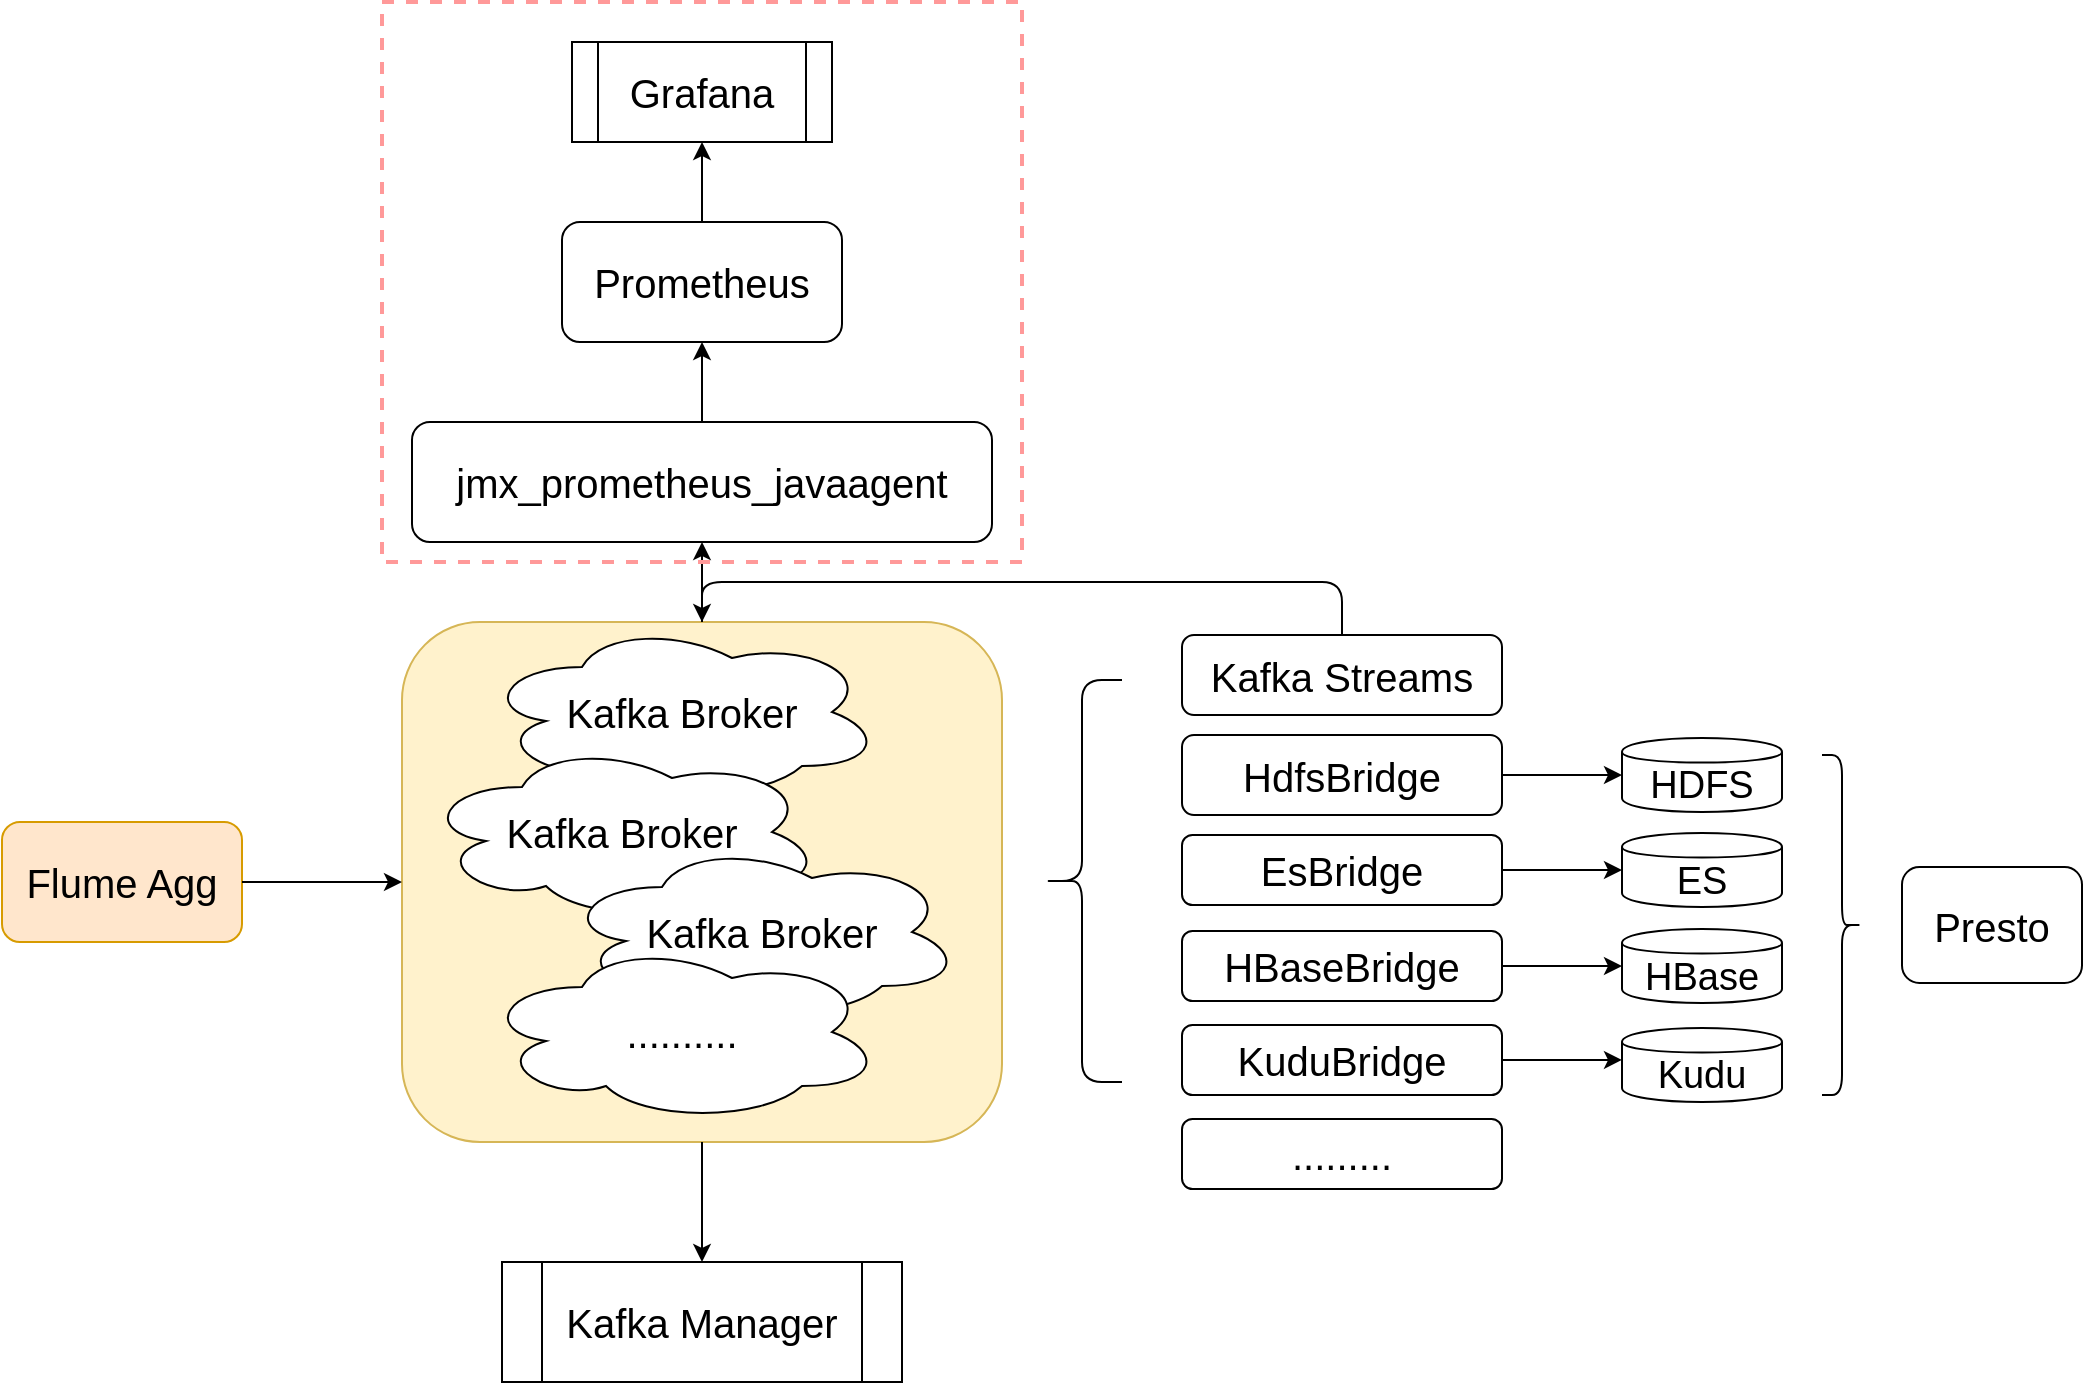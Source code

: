 <mxfile version="13.0.8" type="github">
  <diagram id="yvnWV6pOyZVBDLrMJ3C2" name="第 1 页">
    <mxGraphModel dx="1468" dy="807" grid="1" gridSize="10" guides="1" tooltips="1" connect="1" arrows="1" fold="1" page="1" pageScale="1" pageWidth="1920" pageHeight="1200" math="0" shadow="0">
      <root>
        <mxCell id="0" />
        <mxCell id="1" parent="0" />
        <mxCell id="a-y7HeUbZQsTOK5yy_fq-21" value="" style="rounded=1;whiteSpace=wrap;html=1;strokeColor=#d6b656;strokeWidth=1;fillColor=#fff2cc;" vertex="1" parent="1">
          <mxGeometry x="340" y="360" width="300" height="260" as="geometry" />
        </mxCell>
        <mxCell id="a-y7HeUbZQsTOK5yy_fq-9" value="&lt;font style=&quot;font-size: 20px&quot;&gt;Kafka Manager&lt;/font&gt;" style="shape=process;whiteSpace=wrap;html=1;backgroundOutline=1;fillColor=none;" vertex="1" parent="1">
          <mxGeometry x="390" y="680" width="200" height="60" as="geometry" />
        </mxCell>
        <mxCell id="a-y7HeUbZQsTOK5yy_fq-10" value="&lt;font style=&quot;font-size: 20px&quot;&gt;jmx_prometheus_javaagent&lt;/font&gt;" style="rounded=1;whiteSpace=wrap;html=1;fillColor=none;" vertex="1" parent="1">
          <mxGeometry x="345" y="260" width="290" height="60" as="geometry" />
        </mxCell>
        <mxCell id="a-y7HeUbZQsTOK5yy_fq-12" value="&lt;font style=&quot;font-size: 20px&quot;&gt;Prometheus&lt;/font&gt;" style="rounded=1;whiteSpace=wrap;html=1;fillColor=none;" vertex="1" parent="1">
          <mxGeometry x="420" y="160" width="140" height="60" as="geometry" />
        </mxCell>
        <mxCell id="a-y7HeUbZQsTOK5yy_fq-15" value="&lt;span style=&quot;font-size: 20px&quot;&gt;Grafana&lt;/span&gt;" style="shape=process;whiteSpace=wrap;html=1;backgroundOutline=1;fillColor=none;" vertex="1" parent="1">
          <mxGeometry x="425" y="70" width="130" height="50" as="geometry" />
        </mxCell>
        <mxCell id="a-y7HeUbZQsTOK5yy_fq-16" value="" style="endArrow=classic;html=1;exitX=0.5;exitY=0;exitDx=0;exitDy=0;entryX=0.5;entryY=1;entryDx=0;entryDy=0;" edge="1" parent="1" source="a-y7HeUbZQsTOK5yy_fq-21" target="a-y7HeUbZQsTOK5yy_fq-10">
          <mxGeometry width="50" height="50" relative="1" as="geometry">
            <mxPoint x="490" y="360" as="sourcePoint" />
            <mxPoint x="770" y="360" as="targetPoint" />
          </mxGeometry>
        </mxCell>
        <mxCell id="a-y7HeUbZQsTOK5yy_fq-17" value="" style="endArrow=classic;html=1;exitX=0.5;exitY=0;exitDx=0;exitDy=0;" edge="1" parent="1" source="a-y7HeUbZQsTOK5yy_fq-10" target="a-y7HeUbZQsTOK5yy_fq-12">
          <mxGeometry width="50" height="50" relative="1" as="geometry">
            <mxPoint x="320" y="230" as="sourcePoint" />
            <mxPoint x="370" y="180" as="targetPoint" />
          </mxGeometry>
        </mxCell>
        <mxCell id="a-y7HeUbZQsTOK5yy_fq-18" value="" style="endArrow=classic;html=1;exitX=0.5;exitY=0;exitDx=0;exitDy=0;entryX=0.5;entryY=1;entryDx=0;entryDy=0;" edge="1" parent="1" source="a-y7HeUbZQsTOK5yy_fq-12" target="a-y7HeUbZQsTOK5yy_fq-15">
          <mxGeometry width="50" height="50" relative="1" as="geometry">
            <mxPoint x="320" y="180" as="sourcePoint" />
            <mxPoint x="370" y="130" as="targetPoint" />
          </mxGeometry>
        </mxCell>
        <mxCell id="a-y7HeUbZQsTOK5yy_fq-20" value="" style="rounded=0;whiteSpace=wrap;html=1;fillColor=none;dashed=1;strokeColor=#FF9999;strokeWidth=2;" vertex="1" parent="1">
          <mxGeometry x="330" y="50" width="320" height="280" as="geometry" />
        </mxCell>
        <mxCell id="a-y7HeUbZQsTOK5yy_fq-1" value="&lt;font style=&quot;font-size: 20px&quot;&gt;Kafka Broker&lt;/font&gt;" style="ellipse;shape=cloud;whiteSpace=wrap;html=1;" vertex="1" parent="1">
          <mxGeometry x="380" y="360" width="200" height="90" as="geometry" />
        </mxCell>
        <mxCell id="a-y7HeUbZQsTOK5yy_fq-2" value="&lt;font style=&quot;font-size: 20px&quot;&gt;Kafka Broker&lt;/font&gt;" style="ellipse;shape=cloud;whiteSpace=wrap;html=1;" vertex="1" parent="1">
          <mxGeometry x="350" y="420" width="200" height="90" as="geometry" />
        </mxCell>
        <mxCell id="a-y7HeUbZQsTOK5yy_fq-3" value="&lt;font style=&quot;font-size: 20px&quot;&gt;Kafka Broker&lt;/font&gt;" style="ellipse;shape=cloud;whiteSpace=wrap;html=1;" vertex="1" parent="1">
          <mxGeometry x="420" y="470" width="200" height="90" as="geometry" />
        </mxCell>
        <mxCell id="a-y7HeUbZQsTOK5yy_fq-4" value="&lt;font style=&quot;font-size: 20px&quot;&gt;..........&lt;/font&gt;" style="ellipse;shape=cloud;whiteSpace=wrap;html=1;" vertex="1" parent="1">
          <mxGeometry x="380" y="520" width="200" height="90" as="geometry" />
        </mxCell>
        <mxCell id="a-y7HeUbZQsTOK5yy_fq-24" value="" style="endArrow=classic;html=1;exitX=0.5;exitY=1;exitDx=0;exitDy=0;" edge="1" parent="1" source="a-y7HeUbZQsTOK5yy_fq-21" target="a-y7HeUbZQsTOK5yy_fq-9">
          <mxGeometry width="50" height="50" relative="1" as="geometry">
            <mxPoint x="680" y="720" as="sourcePoint" />
            <mxPoint x="730" y="670" as="targetPoint" />
          </mxGeometry>
        </mxCell>
        <mxCell id="a-y7HeUbZQsTOK5yy_fq-25" value="&lt;font style=&quot;font-size: 20px&quot;&gt;Flume Agg&lt;/font&gt;" style="rounded=1;whiteSpace=wrap;html=1;strokeColor=#d79b00;strokeWidth=1;fillColor=#ffe6cc;" vertex="1" parent="1">
          <mxGeometry x="140" y="460" width="120" height="60" as="geometry" />
        </mxCell>
        <mxCell id="a-y7HeUbZQsTOK5yy_fq-26" value="" style="endArrow=classic;html=1;exitX=1;exitY=0.5;exitDx=0;exitDy=0;" edge="1" parent="1" source="a-y7HeUbZQsTOK5yy_fq-25" target="a-y7HeUbZQsTOK5yy_fq-21">
          <mxGeometry width="50" height="50" relative="1" as="geometry">
            <mxPoint x="260" y="480" as="sourcePoint" />
            <mxPoint x="310" y="430" as="targetPoint" />
          </mxGeometry>
        </mxCell>
        <mxCell id="a-y7HeUbZQsTOK5yy_fq-27" value="" style="shape=curlyBracket;whiteSpace=wrap;html=1;rounded=1;strokeColor=#000000;strokeWidth=1;fillColor=none;" vertex="1" parent="1">
          <mxGeometry x="660" y="389" width="40" height="201" as="geometry" />
        </mxCell>
        <mxCell id="a-y7HeUbZQsTOK5yy_fq-28" value="&lt;font style=&quot;font-size: 20px&quot;&gt;Kafka Streams&lt;/font&gt;" style="rounded=1;whiteSpace=wrap;html=1;strokeColor=#000000;strokeWidth=1;fillColor=none;" vertex="1" parent="1">
          <mxGeometry x="730" y="366.5" width="160" height="40" as="geometry" />
        </mxCell>
        <mxCell id="a-y7HeUbZQsTOK5yy_fq-29" value="&lt;font style=&quot;font-size: 20px&quot;&gt;HdfsBridge&lt;/font&gt;" style="rounded=1;whiteSpace=wrap;html=1;strokeColor=#000000;strokeWidth=1;fillColor=none;" vertex="1" parent="1">
          <mxGeometry x="730" y="416.5" width="160" height="40" as="geometry" />
        </mxCell>
        <mxCell id="a-y7HeUbZQsTOK5yy_fq-32" value="&lt;font style=&quot;font-size: 20px&quot;&gt;EsBridge&lt;/font&gt;" style="rounded=1;whiteSpace=wrap;html=1;strokeColor=#000000;strokeWidth=1;fillColor=none;" vertex="1" parent="1">
          <mxGeometry x="730" y="466.5" width="160" height="35" as="geometry" />
        </mxCell>
        <mxCell id="a-y7HeUbZQsTOK5yy_fq-33" value="&lt;font style=&quot;font-size: 20px&quot;&gt;HBaseBridge&lt;/font&gt;" style="rounded=1;whiteSpace=wrap;html=1;strokeColor=#000000;strokeWidth=1;fillColor=none;" vertex="1" parent="1">
          <mxGeometry x="730" y="514.5" width="160" height="35" as="geometry" />
        </mxCell>
        <mxCell id="a-y7HeUbZQsTOK5yy_fq-34" value="&lt;font style=&quot;font-size: 20px&quot;&gt;KuduBridge&lt;/font&gt;" style="rounded=1;whiteSpace=wrap;html=1;strokeColor=#000000;strokeWidth=1;fillColor=none;" vertex="1" parent="1">
          <mxGeometry x="730" y="561.5" width="160" height="35" as="geometry" />
        </mxCell>
        <mxCell id="a-y7HeUbZQsTOK5yy_fq-35" value="&lt;font style=&quot;font-size: 20px&quot;&gt;.........&lt;/font&gt;" style="rounded=1;whiteSpace=wrap;html=1;strokeColor=#000000;strokeWidth=1;fillColor=none;" vertex="1" parent="1">
          <mxGeometry x="730" y="608.5" width="160" height="35" as="geometry" />
        </mxCell>
        <mxCell id="a-y7HeUbZQsTOK5yy_fq-37" value="" style="edgeStyle=elbowEdgeStyle;elbow=vertical;endArrow=classic;html=1;entryX=0.5;entryY=0;entryDx=0;entryDy=0;" edge="1" parent="1" source="a-y7HeUbZQsTOK5yy_fq-28" target="a-y7HeUbZQsTOK5yy_fq-21">
          <mxGeometry width="50" height="50" relative="1" as="geometry">
            <mxPoint x="790" y="390" as="sourcePoint" />
            <mxPoint x="840" y="340" as="targetPoint" />
            <Array as="points">
              <mxPoint x="660" y="340" />
            </Array>
          </mxGeometry>
        </mxCell>
        <mxCell id="a-y7HeUbZQsTOK5yy_fq-38" value="&lt;font style=&quot;font-size: 19px&quot;&gt;HDFS&lt;/font&gt;" style="shape=cylinder;whiteSpace=wrap;html=1;boundedLbl=1;backgroundOutline=1;strokeColor=#000000;strokeWidth=1;fillColor=none;" vertex="1" parent="1">
          <mxGeometry x="950" y="418" width="80" height="37" as="geometry" />
        </mxCell>
        <mxCell id="a-y7HeUbZQsTOK5yy_fq-39" value="&lt;font style=&quot;font-size: 19px&quot;&gt;ES&lt;/font&gt;" style="shape=cylinder;whiteSpace=wrap;html=1;boundedLbl=1;backgroundOutline=1;strokeColor=#000000;strokeWidth=1;fillColor=none;" vertex="1" parent="1">
          <mxGeometry x="950" y="465.5" width="80" height="37" as="geometry" />
        </mxCell>
        <mxCell id="a-y7HeUbZQsTOK5yy_fq-40" value="&lt;font style=&quot;font-size: 19px&quot;&gt;HBase&lt;/font&gt;" style="shape=cylinder;whiteSpace=wrap;html=1;boundedLbl=1;backgroundOutline=1;strokeColor=#000000;strokeWidth=1;fillColor=none;" vertex="1" parent="1">
          <mxGeometry x="950" y="513.5" width="80" height="37" as="geometry" />
        </mxCell>
        <mxCell id="a-y7HeUbZQsTOK5yy_fq-41" value="&lt;font style=&quot;font-size: 19px&quot;&gt;Kudu&lt;/font&gt;" style="shape=cylinder;whiteSpace=wrap;html=1;boundedLbl=1;backgroundOutline=1;strokeColor=#000000;strokeWidth=1;fillColor=none;" vertex="1" parent="1">
          <mxGeometry x="950" y="563" width="80" height="37" as="geometry" />
        </mxCell>
        <mxCell id="a-y7HeUbZQsTOK5yy_fq-44" value="" style="endArrow=classic;html=1;exitX=1;exitY=0.5;exitDx=0;exitDy=0;entryX=0;entryY=0.5;entryDx=0;entryDy=0;" edge="1" parent="1" source="a-y7HeUbZQsTOK5yy_fq-29" target="a-y7HeUbZQsTOK5yy_fq-38">
          <mxGeometry width="50" height="50" relative="1" as="geometry">
            <mxPoint x="970" y="430" as="sourcePoint" />
            <mxPoint x="1020" y="380" as="targetPoint" />
          </mxGeometry>
        </mxCell>
        <mxCell id="a-y7HeUbZQsTOK5yy_fq-45" value="" style="endArrow=classic;html=1;exitX=1;exitY=0.5;exitDx=0;exitDy=0;" edge="1" parent="1" source="a-y7HeUbZQsTOK5yy_fq-32" target="a-y7HeUbZQsTOK5yy_fq-39">
          <mxGeometry width="50" height="50" relative="1" as="geometry">
            <mxPoint x="940" y="550" as="sourcePoint" />
            <mxPoint x="990" y="500" as="targetPoint" />
          </mxGeometry>
        </mxCell>
        <mxCell id="a-y7HeUbZQsTOK5yy_fq-46" value="" style="endArrow=classic;html=1;exitX=1;exitY=0.5;exitDx=0;exitDy=0;entryX=0;entryY=0.5;entryDx=0;entryDy=0;" edge="1" parent="1" source="a-y7HeUbZQsTOK5yy_fq-33" target="a-y7HeUbZQsTOK5yy_fq-40">
          <mxGeometry width="50" height="50" relative="1" as="geometry">
            <mxPoint x="930" y="610" as="sourcePoint" />
            <mxPoint x="980" y="560" as="targetPoint" />
          </mxGeometry>
        </mxCell>
        <mxCell id="a-y7HeUbZQsTOK5yy_fq-47" value="" style="endArrow=classic;html=1;exitX=1;exitY=0.5;exitDx=0;exitDy=0;entryX=0;entryY=0.432;entryDx=0;entryDy=0;entryPerimeter=0;" edge="1" parent="1" source="a-y7HeUbZQsTOK5yy_fq-34" target="a-y7HeUbZQsTOK5yy_fq-41">
          <mxGeometry width="50" height="50" relative="1" as="geometry">
            <mxPoint x="930" y="650" as="sourcePoint" />
            <mxPoint x="980" y="600" as="targetPoint" />
          </mxGeometry>
        </mxCell>
        <mxCell id="a-y7HeUbZQsTOK5yy_fq-48" value="" style="shape=curlyBracket;whiteSpace=wrap;html=1;rounded=1;strokeColor=#000000;strokeWidth=1;fillColor=none;rotation=-180;" vertex="1" parent="1">
          <mxGeometry x="1050" y="426.5" width="20" height="170" as="geometry" />
        </mxCell>
        <mxCell id="a-y7HeUbZQsTOK5yy_fq-49" value="&lt;font style=&quot;font-size: 20px&quot;&gt;Presto&lt;/font&gt;" style="rounded=1;whiteSpace=wrap;html=1;strokeColor=#000000;strokeWidth=1;fillColor=none;" vertex="1" parent="1">
          <mxGeometry x="1090" y="482.5" width="90" height="58" as="geometry" />
        </mxCell>
      </root>
    </mxGraphModel>
  </diagram>
</mxfile>

